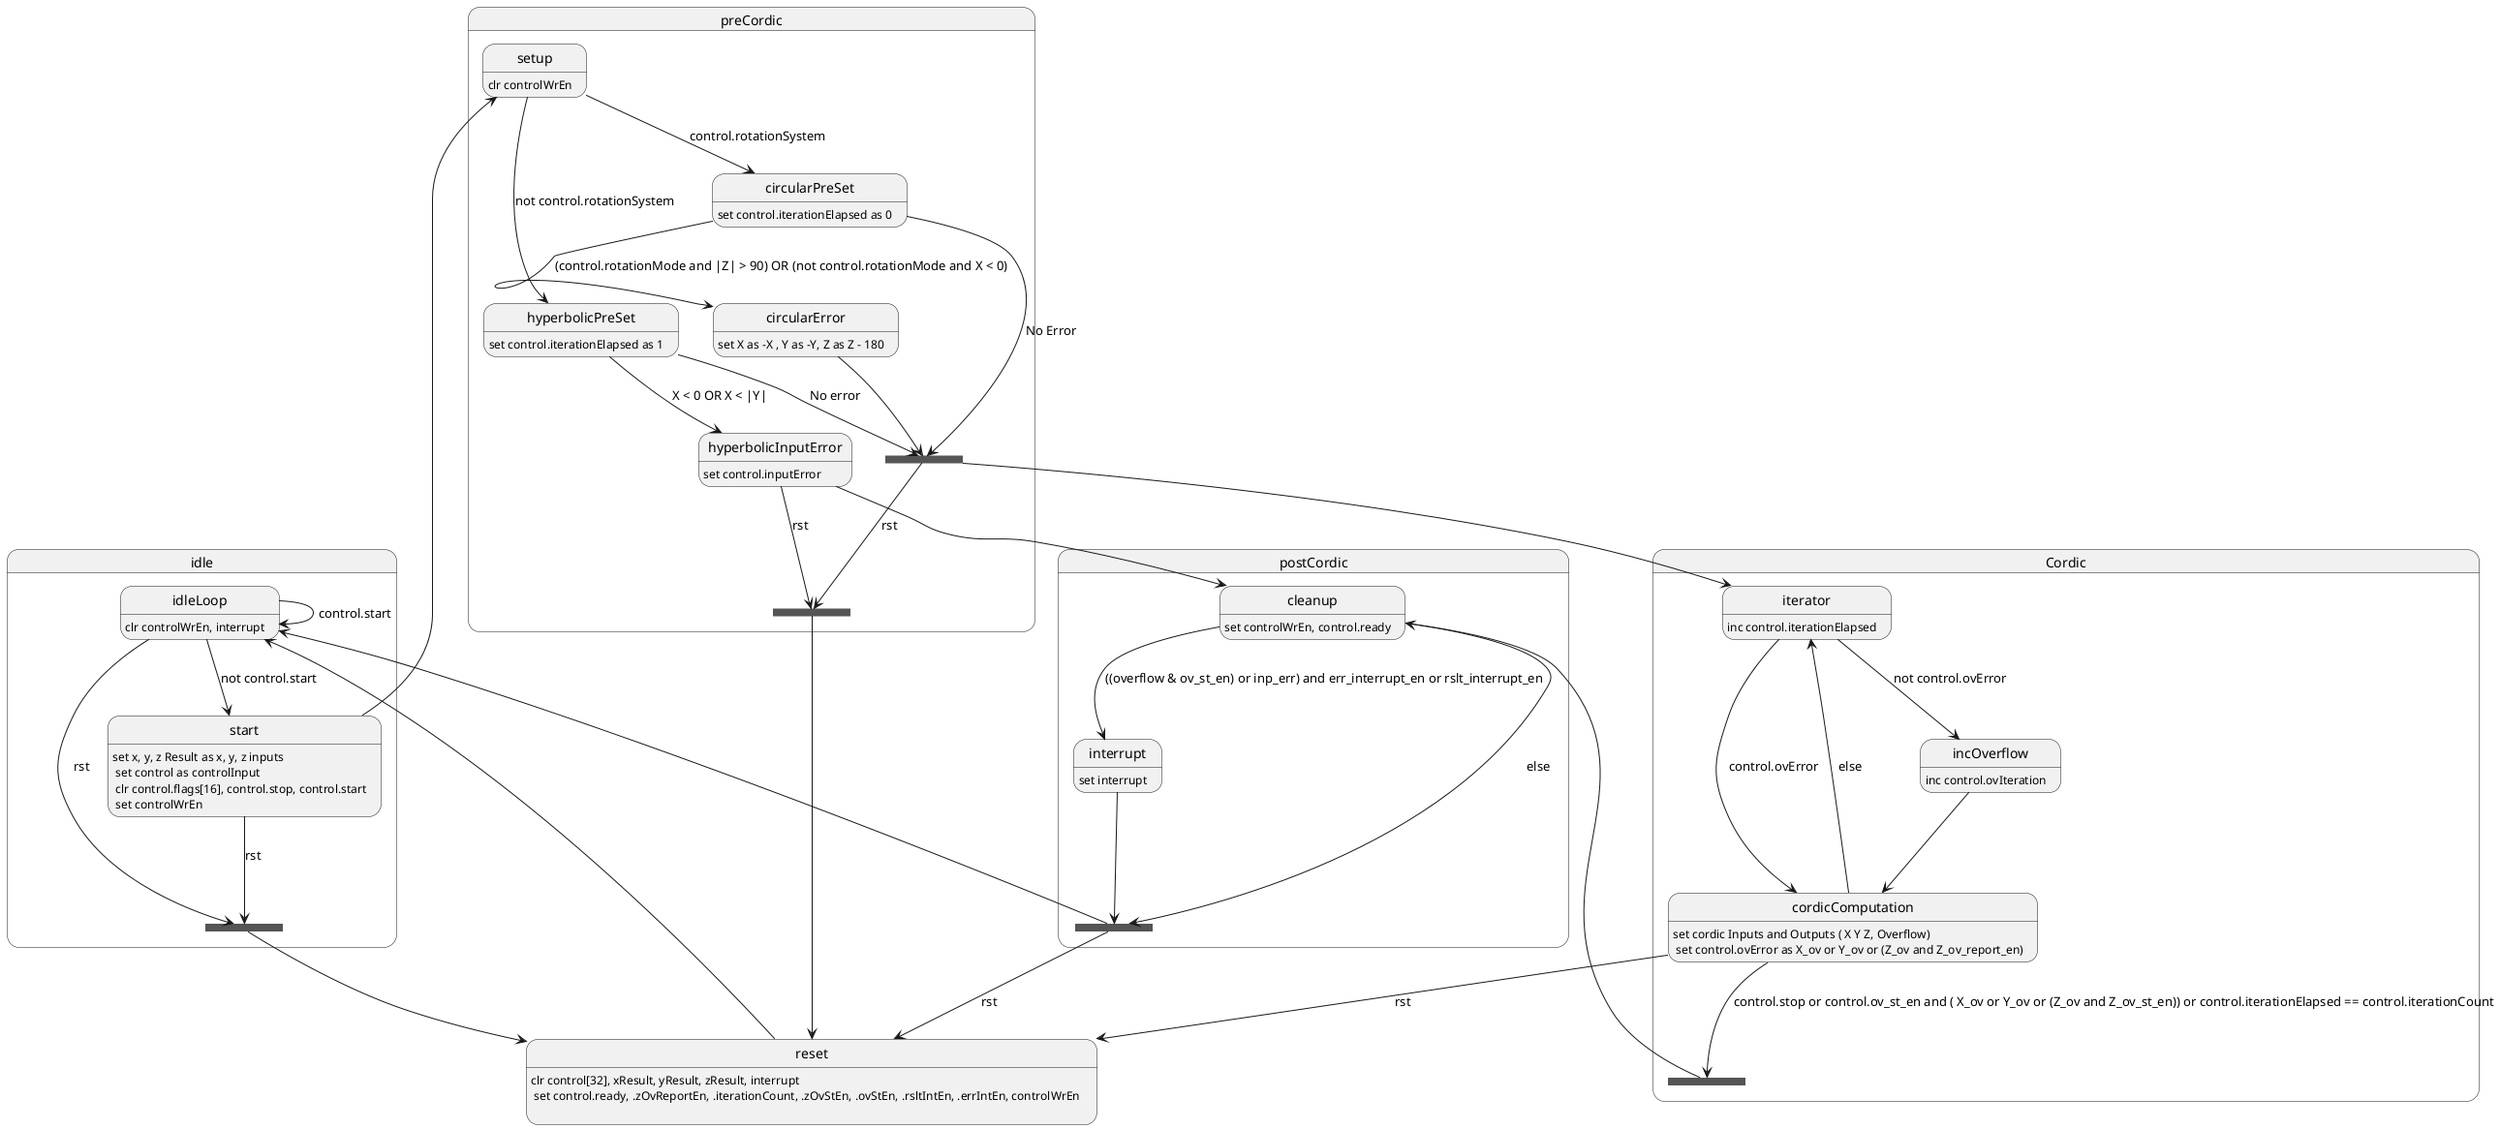 @startuml
state reset : clr control[32], xResult, yResult, zResult, interrupt \n set control.ready, .zOvReportEn, .iterationCount, .zOvStEn, .ovStEn, .rsltIntEn, .errIntEn, controlWrEn \n 

state idle {
    state idleLoop : clr controlWrEn, interrupt

    state start : set x, y, z Result as x, y, z inputs \n set control as controlInput\n clr control.flags[16], control.stop, control.start\n set controlWrEn

    idleLoop --> idleLoop : control.start
    idleLoop --> start : not control.start
    
    state idleReset <<join>>

    idleLoop --> idleReset : rst
    start --> idleReset : rst

    idleReset --> reset
}


state preCordic {

    state setup : clr controlWrEn
    state toCordic <<join>>
    state preCordicRst <<join>>

    
    state hyperbolicPreSet : set control.iterationElapsed as 1
    state hyperbolicInputError : set control.inputError

    hyperbolicPreSet --> hyperbolicInputError : X < 0 OR X < |Y|
    hyperbolicPreSet --> toCordic : No error

    setup --> hyperbolicPreSet : not control.rotationSystem

    state circularPreSet : set control.iterationElapsed as 0
    state circularError : set X as -X , Y as -Y, Z as Z - 180
    
    setup --> circularPreSet : control.rotationSystem

    circularPreSet --> circularError : (control.rotationMode and |Z| > 90) OR (not control.rotationMode and X < 0)
    circularPreSet --> toCordic : No Error
    circularError --> toCordic

    toCordic --> preCordicRst : rst
    hyperbolicInputError --> preCordicRst : rst

    preCordicRst --> reset
}

state Cordic {
    
    state iterator : inc control.iterationElapsed
    state incOverflow : inc control.ovIteration

    iterator --> incOverflow : not control.ovError

    state cordicComputation : set cordic Inputs and Outputs ( X Y Z, Overflow)\n set control.ovError as X_ov or Y_ov or (Z_ov and Z_ov_report_en)

    iterator --> cordicComputation : control.ovError
    incOverflow --> cordicComputation

    state cordicError <<join>>

    cordicComputation --> cordicError : control.stop or control.ov_st_en and ( X_ov or Y_ov or (Z_ov and Z_ov_st_en)) or control.iterationElapsed == control.iterationCount

    cordicComputation --> iterator : else

    cordicComputation --> reset : rst
}

state postCordic {
    state cleanup : set controlWrEn, control.ready
    state interrupt : set interrupt

    state toIdle <<join>>

    cleanup --> interrupt : ((overflow & ov_st_en) or inp_err) and err_interrupt_en or rslt_interrupt_en
    cleanup --> toIdle : else

    interrupt --> toIdle

    toIdle --> reset : rst

}


reset --> idleLoop
start --> setup
toCordic --> iterator
cordicError --> cleanup
hyperbolicInputError --> cleanup
toIdle --> idleLoop
@enduml
